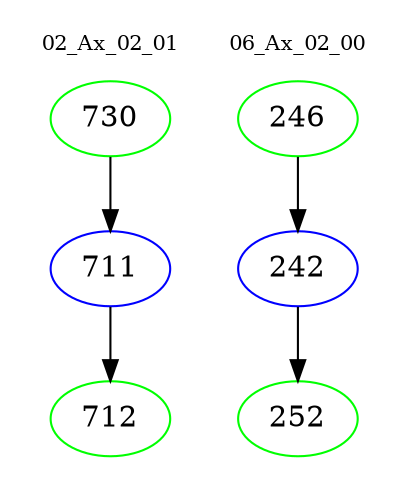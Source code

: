 digraph{
subgraph cluster_0 {
color = white
label = "02_Ax_02_01";
fontsize=10;
T0_730 [label="730", color="green"]
T0_730 -> T0_711 [color="black"]
T0_711 [label="711", color="blue"]
T0_711 -> T0_712 [color="black"]
T0_712 [label="712", color="green"]
}
subgraph cluster_1 {
color = white
label = "06_Ax_02_00";
fontsize=10;
T1_246 [label="246", color="green"]
T1_246 -> T1_242 [color="black"]
T1_242 [label="242", color="blue"]
T1_242 -> T1_252 [color="black"]
T1_252 [label="252", color="green"]
}
}
